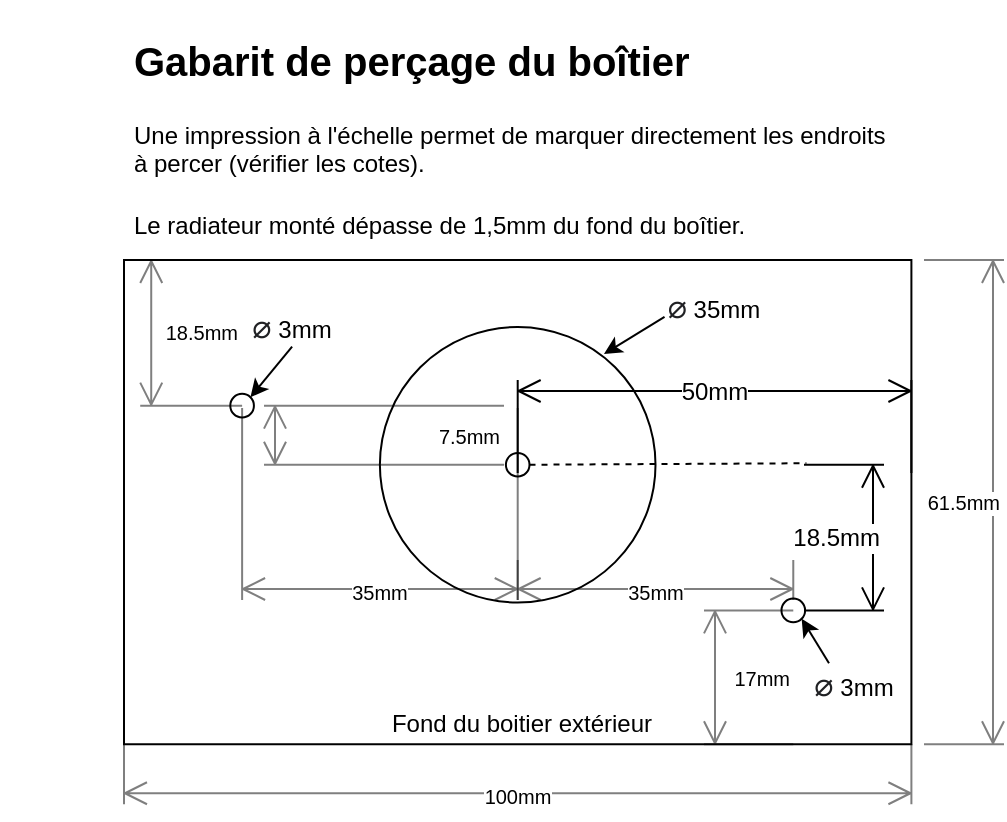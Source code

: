<mxfile version="21.6.8" type="device">
  <diagram id="xNe-ogG1WgllEBJfk30h" name="Page-1">
    <mxGraphModel dx="637" dy="587" grid="1" gridSize="10" guides="1" tooltips="1" connect="1" arrows="1" fold="1" page="1" pageScale="1" pageWidth="583" pageHeight="413" math="0" shadow="0">
      <root>
        <mxCell id="0" />
        <mxCell id="1" parent="0" />
        <mxCell id="tPSxnPCLNGIQVh9I8IFJ-3" value="" style="group" parent="1" vertex="1" connectable="0">
          <mxGeometry x="10" y="130" width="440" height="280" as="geometry" />
        </mxCell>
        <mxCell id="tPSxnPCLNGIQVh9I8IFJ-24" value="100mm" style="shape=dimension;whiteSpace=wrap;html=1;align=center;points=[];verticalAlign=bottom;spacingBottom=-5;labelBackgroundColor=#ffffff;fontSize=10;opacity=50;" parent="tPSxnPCLNGIQVh9I8IFJ-3" vertex="1">
          <mxGeometry x="62" y="242.13" width="393.7" height="30" as="geometry" />
        </mxCell>
        <mxCell id="tPSxnPCLNGIQVh9I8IFJ-25" value="61.5mm" style="shape=dimension;direction=north;whiteSpace=wrap;html=1;align=right;points=[];verticalAlign=middle;labelBackgroundColor=#ffffff;fontSize=10;opacity=50;" parent="tPSxnPCLNGIQVh9I8IFJ-3" vertex="1">
          <mxGeometry x="462" width="40" height="242.125" as="geometry" />
        </mxCell>
        <mxCell id="tPSxnPCLNGIQVh9I8IFJ-4" value="" style="group" parent="tPSxnPCLNGIQVh9I8IFJ-3" vertex="1" connectable="0">
          <mxGeometry x="62" width="393.705" height="251.1" as="geometry" />
        </mxCell>
        <mxCell id="tPSxnPCLNGIQVh9I8IFJ-5" value="" style="rounded=0;whiteSpace=wrap;html=1;" parent="tPSxnPCLNGIQVh9I8IFJ-4" vertex="1">
          <mxGeometry width="393.7" height="242.125" as="geometry" />
        </mxCell>
        <mxCell id="tPSxnPCLNGIQVh9I8IFJ-6" value="" style="ellipse;whiteSpace=wrap;html=1;aspect=fixed;" parent="tPSxnPCLNGIQVh9I8IFJ-4" vertex="1">
          <mxGeometry x="53.149" y="66.929" width="11.811" height="11.81" as="geometry" />
        </mxCell>
        <mxCell id="tPSxnPCLNGIQVh9I8IFJ-7" value="" style="ellipse;whiteSpace=wrap;html=1;aspect=fixed;" parent="tPSxnPCLNGIQVh9I8IFJ-4" vertex="1">
          <mxGeometry x="328.739" y="169.291" width="11.811" height="11.81" as="geometry" />
        </mxCell>
        <mxCell id="tPSxnPCLNGIQVh9I8IFJ-8" value="" style="ellipse;whiteSpace=wrap;html=1;aspect=fixed;" parent="tPSxnPCLNGIQVh9I8IFJ-4" vertex="1">
          <mxGeometry x="127.946" y="33.465" width="137.81" height="137.795" as="geometry" />
        </mxCell>
        <mxCell id="tPSxnPCLNGIQVh9I8IFJ-9" value="&lt;span style=&quot;color: rgb(32, 33, 36); font-family: arial, sans-serif; font-size: 16px; text-align: left; background-color: rgb(255, 255, 255);&quot;&gt;⌀&lt;/span&gt;&amp;nbsp;3mm" style="text;html=1;strokeColor=none;fillColor=none;align=center;verticalAlign=middle;whiteSpace=wrap;rounded=0;opacity=50;" parent="tPSxnPCLNGIQVh9I8IFJ-4" vertex="1">
          <mxGeometry x="340" y="201.62" width="50" height="20" as="geometry" />
        </mxCell>
        <mxCell id="tPSxnPCLNGIQVh9I8IFJ-10" value="&lt;span style=&quot;color: rgb(32, 33, 36); font-family: arial, sans-serif; font-size: 16px; text-align: left; background-color: rgb(255, 255, 255);&quot;&gt;⌀&lt;/span&gt;&amp;nbsp;3mm" style="text;html=1;strokeColor=none;fillColor=none;align=center;verticalAlign=middle;whiteSpace=wrap;rounded=0;opacity=50;" parent="tPSxnPCLNGIQVh9I8IFJ-4" vertex="1">
          <mxGeometry x="59.06" y="23.31" width="50" height="20" as="geometry" />
        </mxCell>
        <mxCell id="tPSxnPCLNGIQVh9I8IFJ-11" value="&lt;span style=&quot;color: rgb(32, 33, 36); font-family: arial, sans-serif; font-size: 16px; text-align: left; background-color: rgb(255, 255, 255);&quot;&gt;⌀&lt;/span&gt;&amp;nbsp;35mm" style="text;html=1;strokeColor=none;fillColor=none;align=center;verticalAlign=middle;whiteSpace=wrap;rounded=0;opacity=50;" parent="tPSxnPCLNGIQVh9I8IFJ-4" vertex="1">
          <mxGeometry x="270.27" y="13.46" width="50" height="20" as="geometry" />
        </mxCell>
        <mxCell id="tPSxnPCLNGIQVh9I8IFJ-13" value="" style="endArrow=none;dashed=1;html=1;rounded=0;fontSize=10;" parent="tPSxnPCLNGIQVh9I8IFJ-4" target="tPSxnPCLNGIQVh9I8IFJ-5" edge="1">
          <mxGeometry width="50" height="50" relative="1" as="geometry">
            <mxPoint y="100" as="sourcePoint" />
            <mxPoint x="220" y="80" as="targetPoint" />
          </mxGeometry>
        </mxCell>
        <mxCell id="tPSxnPCLNGIQVh9I8IFJ-18" value="7.5mm" style="shape=dimension;direction=south;whiteSpace=wrap;html=1;align=right;points=[];verticalAlign=middle;labelBackgroundColor=#ffffff;fontSize=10;opacity=50;" parent="tPSxnPCLNGIQVh9I8IFJ-4" vertex="1">
          <mxGeometry x="70" y="72.834" width="120" height="29.527" as="geometry" />
        </mxCell>
        <mxCell id="tPSxnPCLNGIQVh9I8IFJ-20" value="" style="endArrow=classic;html=1;rounded=0;fontSize=10;entryX=1;entryY=0;entryDx=0;entryDy=0;exitX=0.5;exitY=1;exitDx=0;exitDy=0;" parent="tPSxnPCLNGIQVh9I8IFJ-4" source="tPSxnPCLNGIQVh9I8IFJ-10" target="tPSxnPCLNGIQVh9I8IFJ-6" edge="1">
          <mxGeometry width="50" height="50" relative="1" as="geometry">
            <mxPoint x="40" y="90" as="sourcePoint" />
            <mxPoint x="200" y="120" as="targetPoint" />
          </mxGeometry>
        </mxCell>
        <mxCell id="tPSxnPCLNGIQVh9I8IFJ-21" value="" style="endArrow=classic;html=1;rounded=0;fontSize=10;exitX=0.25;exitY=0;exitDx=0;exitDy=0;entryX=1;entryY=1;entryDx=0;entryDy=0;" parent="tPSxnPCLNGIQVh9I8IFJ-4" source="tPSxnPCLNGIQVh9I8IFJ-9" target="tPSxnPCLNGIQVh9I8IFJ-7" edge="1">
          <mxGeometry width="50" height="50" relative="1" as="geometry">
            <mxPoint x="361" y="60.22" as="sourcePoint" />
            <mxPoint x="348.821" y="78.658" as="targetPoint" />
          </mxGeometry>
        </mxCell>
        <mxCell id="tPSxnPCLNGIQVh9I8IFJ-28" value="Fond du boitier extérieur" style="text;html=1;strokeColor=none;fillColor=none;align=center;verticalAlign=middle;whiteSpace=wrap;rounded=0;" parent="tPSxnPCLNGIQVh9I8IFJ-4" vertex="1">
          <mxGeometry x="127.95" y="221.62" width="142.05" height="21.1" as="geometry" />
        </mxCell>
        <mxCell id="tPSxnPCLNGIQVh9I8IFJ-31" value="" style="ellipse;whiteSpace=wrap;html=1;aspect=fixed;" parent="tPSxnPCLNGIQVh9I8IFJ-4" vertex="1">
          <mxGeometry x="190.945" y="96.456" width="11.811" height="11.81" as="geometry" />
        </mxCell>
        <mxCell id="tPSxnPCLNGIQVh9I8IFJ-27" value="50mm" style="shape=dimension;direction=west;whiteSpace=wrap;html=1;align=center;points=[];verticalAlign=top;spacingTop=-8;labelBackgroundColor=#ffffff" parent="tPSxnPCLNGIQVh9I8IFJ-4" vertex="1">
          <mxGeometry x="196.85" y="60" width="196.85" height="46.5" as="geometry" />
        </mxCell>
        <mxCell id="tPSxnPCLNGIQVh9I8IFJ-14" value="35mm" style="shape=dimension;whiteSpace=wrap;html=1;align=center;points=[];verticalAlign=bottom;spacingBottom=-5;labelBackgroundColor=#ffffff;fontSize=10;opacity=50;" parent="tPSxnPCLNGIQVh9I8IFJ-4" vertex="1">
          <mxGeometry x="59.06" y="74.02" width="137.79" height="95.98" as="geometry" />
        </mxCell>
        <mxCell id="tPSxnPCLNGIQVh9I8IFJ-32" value="35mm" style="shape=dimension;whiteSpace=wrap;html=1;align=center;points=[];verticalAlign=bottom;spacingBottom=-5;labelBackgroundColor=#ffffff;fontSize=10;opacity=50;" parent="tPSxnPCLNGIQVh9I8IFJ-4" vertex="1">
          <mxGeometry x="196.85" y="150" width="137.79" height="20" as="geometry" />
        </mxCell>
        <mxCell id="tPSxnPCLNGIQVh9I8IFJ-33" value="17mm" style="shape=dimension;direction=south;whiteSpace=wrap;html=1;align=right;points=[];verticalAlign=middle;labelBackgroundColor=#ffffff;fontSize=10;opacity=50;" parent="tPSxnPCLNGIQVh9I8IFJ-4" vertex="1">
          <mxGeometry x="290" y="175.2" width="44.64" height="66.929" as="geometry" />
        </mxCell>
        <mxCell id="tPSxnPCLNGIQVh9I8IFJ-34" value="18.5mm" style="shape=dimension;direction=north;whiteSpace=wrap;html=1;align=right;points=[];verticalAlign=middle;labelBackgroundColor=#ffffff" parent="tPSxnPCLNGIQVh9I8IFJ-4" vertex="1">
          <mxGeometry x="340" y="102.362" width="40" height="72.834" as="geometry" />
        </mxCell>
        <mxCell id="tPSxnPCLNGIQVh9I8IFJ-35" value="" style="endArrow=none;dashed=1;html=1;rounded=0;entryX=1.01;entryY=0.03;entryDx=0;entryDy=0;entryPerimeter=0;exitX=1;exitY=0.5;exitDx=0;exitDy=0;" parent="tPSxnPCLNGIQVh9I8IFJ-4" source="tPSxnPCLNGIQVh9I8IFJ-31" target="tPSxnPCLNGIQVh9I8IFJ-34" edge="1">
          <mxGeometry width="50" height="50" relative="1" as="geometry">
            <mxPoint x="210" y="190" as="sourcePoint" />
            <mxPoint x="260" y="140" as="targetPoint" />
          </mxGeometry>
        </mxCell>
        <mxCell id="08A5I-X6vrZFSxcVuyln-2" value="" style="endArrow=classic;html=1;rounded=0;fontSize=10;exitX=0;exitY=0.75;exitDx=0;exitDy=0;entryX=0.813;entryY=0.098;entryDx=0;entryDy=0;entryPerimeter=0;" edge="1" parent="tPSxnPCLNGIQVh9I8IFJ-4" source="tPSxnPCLNGIQVh9I8IFJ-11" target="tPSxnPCLNGIQVh9I8IFJ-8">
          <mxGeometry width="50" height="50" relative="1" as="geometry">
            <mxPoint x="363" y="47" as="sourcePoint" />
            <mxPoint x="349" y="24" as="targetPoint" />
          </mxGeometry>
        </mxCell>
        <mxCell id="08A5I-X6vrZFSxcVuyln-4" value="18.5mm" style="shape=dimension;direction=south;whiteSpace=wrap;html=1;align=right;points=[];verticalAlign=middle;labelBackgroundColor=#ffffff;fontSize=10;opacity=50;" vertex="1" parent="tPSxnPCLNGIQVh9I8IFJ-4">
          <mxGeometry x="8.11" y="-2.22e-15" width="50.95" height="72.83" as="geometry" />
        </mxCell>
        <mxCell id="tPSxnPCLNGIQVh9I8IFJ-26" value="&lt;h1 style=&quot;border-color: var(--border-color);&quot;&gt;&lt;font style=&quot;border-color: var(--border-color); font-size: 20px;&quot;&gt;Gabarit de perçage du boîtier&lt;/font&gt;&lt;/h1&gt;&lt;h1&gt;&lt;p style=&quot;border-color: var(--border-color); font-size: 12px; font-weight: 400;&quot;&gt;Une impression à l&#39;échelle permet de marquer directement les endroits à percer (vérifier les cotes).&lt;/p&gt;&lt;/h1&gt;&lt;p&gt;Le radiateur monté dépasse de 1,5mm du fond du boîtier.&lt;/p&gt;" style="text;html=1;strokeColor=none;fillColor=none;spacing=5;spacingTop=-20;whiteSpace=wrap;overflow=hidden;rounded=0;" parent="1" vertex="1">
          <mxGeometry x="72" y="10" width="390" height="110" as="geometry" />
        </mxCell>
      </root>
    </mxGraphModel>
  </diagram>
</mxfile>
